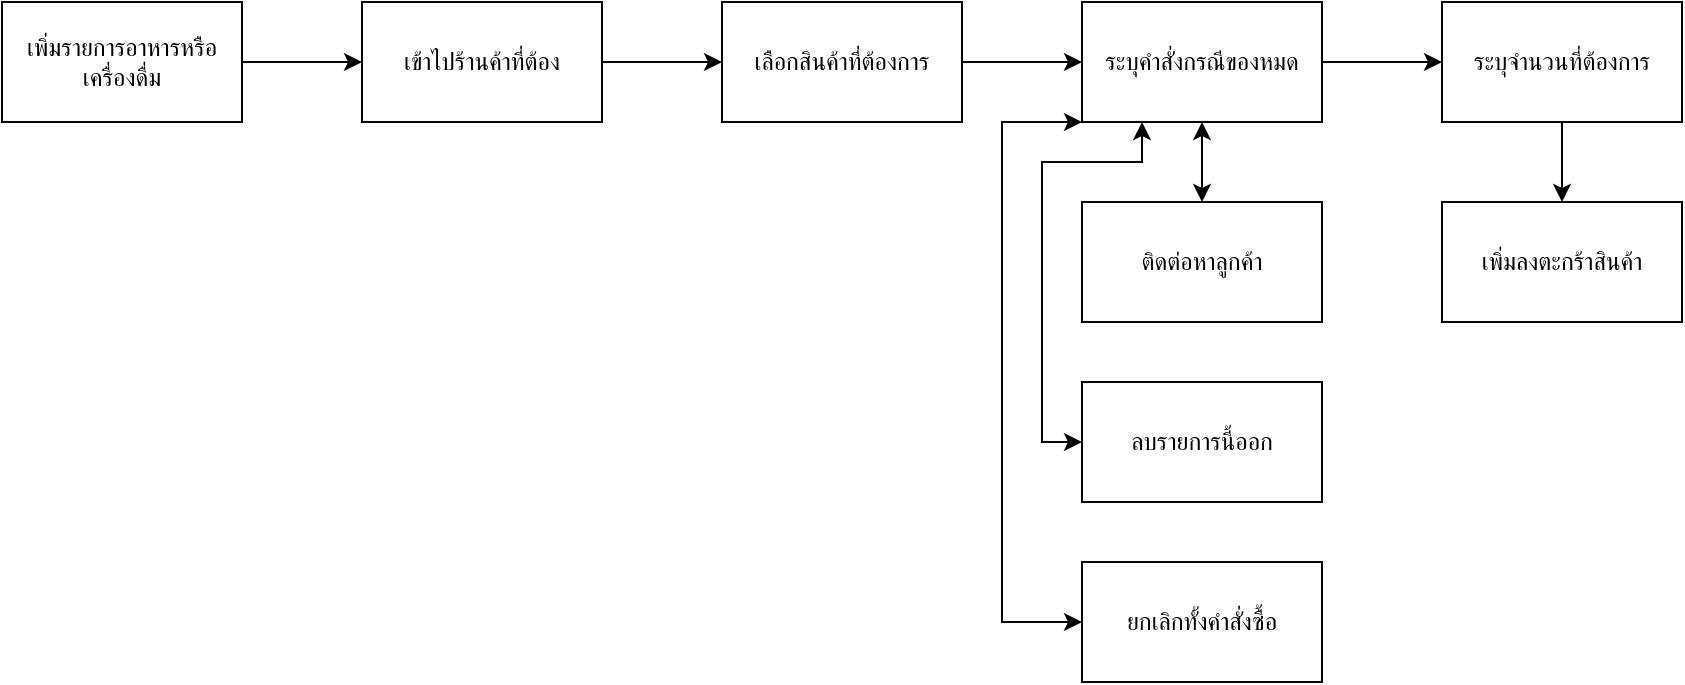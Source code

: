 <mxfile version="20.1.1" type="device"><diagram id="HBdvdNFBY8gyd-eM3xba" name="Page-1"><mxGraphModel dx="868" dy="482" grid="1" gridSize="10" guides="1" tooltips="1" connect="1" arrows="1" fold="1" page="1" pageScale="1" pageWidth="827" pageHeight="1169" math="0" shadow="0"><root><mxCell id="0"/><mxCell id="1" parent="0"/><mxCell id="5NgFm9GJt2hbyjVEznrR-3" style="edgeStyle=orthogonalEdgeStyle;rounded=0;orthogonalLoop=1;jettySize=auto;html=1;exitX=1;exitY=0.5;exitDx=0;exitDy=0;entryX=0;entryY=0.5;entryDx=0;entryDy=0;" edge="1" parent="1" source="5NgFm9GJt2hbyjVEznrR-1" target="5NgFm9GJt2hbyjVEznrR-2"><mxGeometry relative="1" as="geometry"/></mxCell><mxCell id="5NgFm9GJt2hbyjVEznrR-1" value="เพิ่มรายการอาหารหรือเครื่องดื่ม" style="rounded=0;whiteSpace=wrap;html=1;" vertex="1" parent="1"><mxGeometry x="70" y="200" width="120" height="60" as="geometry"/></mxCell><mxCell id="5NgFm9GJt2hbyjVEznrR-9" style="edgeStyle=orthogonalEdgeStyle;rounded=0;orthogonalLoop=1;jettySize=auto;html=1;exitX=1;exitY=0.5;exitDx=0;exitDy=0;" edge="1" parent="1" source="5NgFm9GJt2hbyjVEznrR-2" target="5NgFm9GJt2hbyjVEznrR-6"><mxGeometry relative="1" as="geometry"/></mxCell><mxCell id="5NgFm9GJt2hbyjVEznrR-2" value="เข้าไปร้านค้าที่ต้อง" style="rounded=0;whiteSpace=wrap;html=1;" vertex="1" parent="1"><mxGeometry x="250" y="200" width="120" height="60" as="geometry"/></mxCell><mxCell id="5NgFm9GJt2hbyjVEznrR-8" style="edgeStyle=orthogonalEdgeStyle;rounded=0;orthogonalLoop=1;jettySize=auto;html=1;exitX=1;exitY=0.5;exitDx=0;exitDy=0;entryX=0;entryY=0.5;entryDx=0;entryDy=0;" edge="1" parent="1" source="5NgFm9GJt2hbyjVEznrR-6" target="5NgFm9GJt2hbyjVEznrR-7"><mxGeometry relative="1" as="geometry"/></mxCell><mxCell id="5NgFm9GJt2hbyjVEznrR-6" value="เลือกสินค้าที่ต้องการ" style="rounded=0;whiteSpace=wrap;html=1;" vertex="1" parent="1"><mxGeometry x="430" y="200" width="120" height="60" as="geometry"/></mxCell><mxCell id="5NgFm9GJt2hbyjVEznrR-13" style="edgeStyle=orthogonalEdgeStyle;rounded=0;orthogonalLoop=1;jettySize=auto;html=1;exitX=1;exitY=0.5;exitDx=0;exitDy=0;" edge="1" parent="1" source="5NgFm9GJt2hbyjVEznrR-7" target="5NgFm9GJt2hbyjVEznrR-10"><mxGeometry relative="1" as="geometry"/></mxCell><mxCell id="5NgFm9GJt2hbyjVEznrR-17" style="edgeStyle=orthogonalEdgeStyle;rounded=0;orthogonalLoop=1;jettySize=auto;html=1;exitX=0.5;exitY=1;exitDx=0;exitDy=0;entryX=0.5;entryY=0;entryDx=0;entryDy=0;startArrow=classic;startFill=1;" edge="1" parent="1" source="5NgFm9GJt2hbyjVEznrR-7" target="5NgFm9GJt2hbyjVEznrR-14"><mxGeometry relative="1" as="geometry"/></mxCell><mxCell id="5NgFm9GJt2hbyjVEznrR-18" style="edgeStyle=orthogonalEdgeStyle;rounded=0;orthogonalLoop=1;jettySize=auto;html=1;exitX=0.25;exitY=1;exitDx=0;exitDy=0;entryX=0;entryY=0.5;entryDx=0;entryDy=0;startArrow=classic;startFill=1;" edge="1" parent="1" source="5NgFm9GJt2hbyjVEznrR-7" target="5NgFm9GJt2hbyjVEznrR-15"><mxGeometry relative="1" as="geometry"><Array as="points"><mxPoint x="640" y="280"/><mxPoint x="590" y="280"/><mxPoint x="590" y="420"/></Array></mxGeometry></mxCell><mxCell id="5NgFm9GJt2hbyjVEznrR-19" style="edgeStyle=orthogonalEdgeStyle;rounded=0;orthogonalLoop=1;jettySize=auto;html=1;exitX=0;exitY=1;exitDx=0;exitDy=0;entryX=0;entryY=0.5;entryDx=0;entryDy=0;startArrow=classic;startFill=1;" edge="1" parent="1" source="5NgFm9GJt2hbyjVEznrR-7" target="5NgFm9GJt2hbyjVEznrR-16"><mxGeometry relative="1" as="geometry"><Array as="points"><mxPoint x="570" y="260"/><mxPoint x="570" y="510"/></Array></mxGeometry></mxCell><mxCell id="5NgFm9GJt2hbyjVEznrR-7" value="ระบุคำสั่งกรณีของหมด" style="rounded=0;whiteSpace=wrap;html=1;" vertex="1" parent="1"><mxGeometry x="610" y="200" width="120" height="60" as="geometry"/></mxCell><mxCell id="5NgFm9GJt2hbyjVEznrR-12" style="edgeStyle=orthogonalEdgeStyle;rounded=0;orthogonalLoop=1;jettySize=auto;html=1;exitX=0.5;exitY=1;exitDx=0;exitDy=0;entryX=0.5;entryY=0;entryDx=0;entryDy=0;" edge="1" parent="1" source="5NgFm9GJt2hbyjVEznrR-10" target="5NgFm9GJt2hbyjVEznrR-11"><mxGeometry relative="1" as="geometry"/></mxCell><mxCell id="5NgFm9GJt2hbyjVEznrR-10" value="ระบุจำนวนที่ต้องการ" style="rounded=0;whiteSpace=wrap;html=1;" vertex="1" parent="1"><mxGeometry x="790" y="200" width="120" height="60" as="geometry"/></mxCell><mxCell id="5NgFm9GJt2hbyjVEznrR-11" value="เพิ่มลงตะกร้าสินค้า" style="rounded=0;whiteSpace=wrap;html=1;" vertex="1" parent="1"><mxGeometry x="790" y="300" width="120" height="60" as="geometry"/></mxCell><mxCell id="5NgFm9GJt2hbyjVEznrR-14" value="ติดต่อหาลูกค้า" style="rounded=0;whiteSpace=wrap;html=1;" vertex="1" parent="1"><mxGeometry x="610" y="300" width="120" height="60" as="geometry"/></mxCell><mxCell id="5NgFm9GJt2hbyjVEznrR-15" value="ลบรายการนี้ออก" style="rounded=0;whiteSpace=wrap;html=1;" vertex="1" parent="1"><mxGeometry x="610" y="390" width="120" height="60" as="geometry"/></mxCell><mxCell id="5NgFm9GJt2hbyjVEznrR-16" value="ยกเลิกทั้งคำสั่งซื้อ" style="rounded=0;whiteSpace=wrap;html=1;" vertex="1" parent="1"><mxGeometry x="610" y="480" width="120" height="60" as="geometry"/></mxCell></root></mxGraphModel></diagram></mxfile>